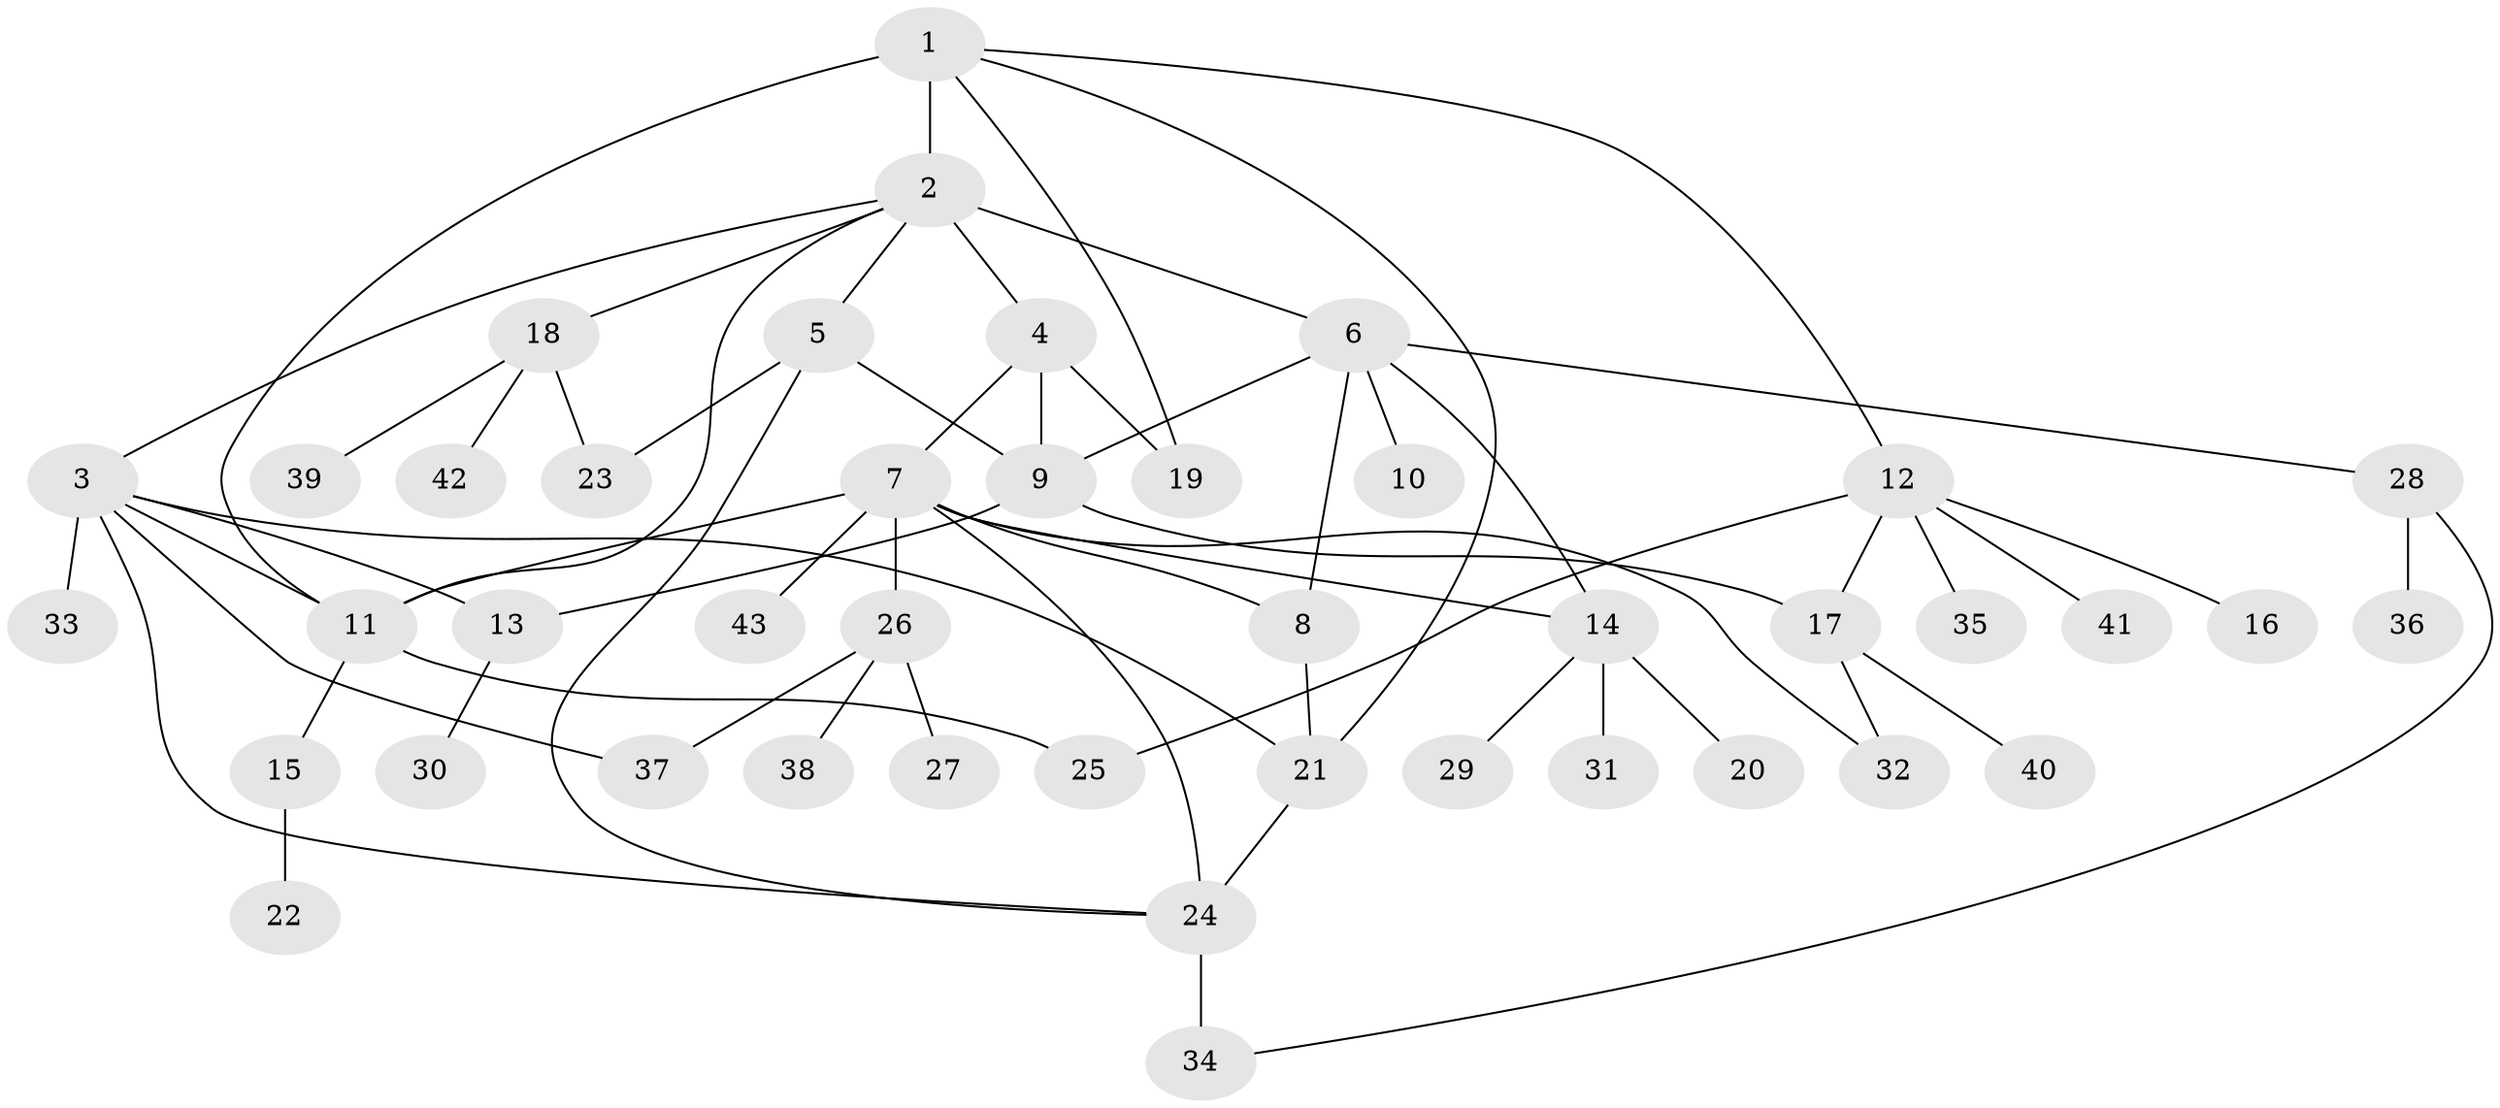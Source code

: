 // original degree distribution, {1: 0.5294117647058824, 13: 0.011764705882352941, 10: 0.011764705882352941, 11: 0.023529411764705882, 6: 0.023529411764705882, 2: 0.24705882352941178, 9: 0.011764705882352941, 4: 0.023529411764705882, 5: 0.058823529411764705, 7: 0.023529411764705882, 3: 0.023529411764705882, 8: 0.011764705882352941}
// Generated by graph-tools (version 1.1) at 2025/35/03/09/25 02:35:52]
// undirected, 43 vertices, 62 edges
graph export_dot {
graph [start="1"]
  node [color=gray90,style=filled];
  1;
  2;
  3;
  4;
  5;
  6;
  7;
  8;
  9;
  10;
  11;
  12;
  13;
  14;
  15;
  16;
  17;
  18;
  19;
  20;
  21;
  22;
  23;
  24;
  25;
  26;
  27;
  28;
  29;
  30;
  31;
  32;
  33;
  34;
  35;
  36;
  37;
  38;
  39;
  40;
  41;
  42;
  43;
  1 -- 2 [weight=6.0];
  1 -- 11 [weight=1.0];
  1 -- 12 [weight=1.0];
  1 -- 19 [weight=1.0];
  1 -- 21 [weight=1.0];
  2 -- 3 [weight=1.0];
  2 -- 4 [weight=1.0];
  2 -- 5 [weight=1.0];
  2 -- 6 [weight=1.0];
  2 -- 11 [weight=1.0];
  2 -- 18 [weight=1.0];
  3 -- 11 [weight=1.0];
  3 -- 13 [weight=1.0];
  3 -- 21 [weight=1.0];
  3 -- 24 [weight=1.0];
  3 -- 33 [weight=3.0];
  3 -- 37 [weight=1.0];
  4 -- 7 [weight=1.0];
  4 -- 9 [weight=6.0];
  4 -- 19 [weight=1.0];
  5 -- 9 [weight=1.0];
  5 -- 23 [weight=2.0];
  5 -- 24 [weight=1.0];
  6 -- 8 [weight=1.0];
  6 -- 9 [weight=3.0];
  6 -- 10 [weight=3.0];
  6 -- 14 [weight=1.0];
  6 -- 28 [weight=1.0];
  7 -- 8 [weight=1.0];
  7 -- 11 [weight=1.0];
  7 -- 14 [weight=1.0];
  7 -- 24 [weight=1.0];
  7 -- 26 [weight=1.0];
  7 -- 32 [weight=1.0];
  7 -- 43 [weight=1.0];
  8 -- 21 [weight=1.0];
  9 -- 13 [weight=1.0];
  9 -- 17 [weight=1.0];
  11 -- 15 [weight=1.0];
  11 -- 25 [weight=1.0];
  12 -- 16 [weight=1.0];
  12 -- 17 [weight=1.0];
  12 -- 25 [weight=1.0];
  12 -- 35 [weight=1.0];
  12 -- 41 [weight=1.0];
  13 -- 30 [weight=1.0];
  14 -- 20 [weight=1.0];
  14 -- 29 [weight=1.0];
  14 -- 31 [weight=1.0];
  15 -- 22 [weight=1.0];
  17 -- 32 [weight=1.0];
  17 -- 40 [weight=1.0];
  18 -- 23 [weight=1.0];
  18 -- 39 [weight=1.0];
  18 -- 42 [weight=1.0];
  21 -- 24 [weight=1.0];
  24 -- 34 [weight=3.0];
  26 -- 27 [weight=1.0];
  26 -- 37 [weight=1.0];
  26 -- 38 [weight=1.0];
  28 -- 34 [weight=1.0];
  28 -- 36 [weight=1.0];
}
